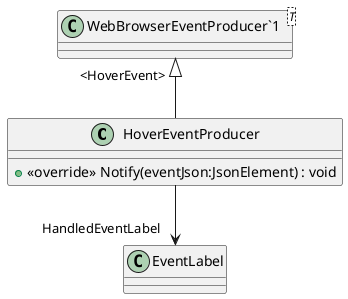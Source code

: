 @startuml
class HoverEventProducer {
    + <<override>> Notify(eventJson:JsonElement) : void
}
class "WebBrowserEventProducer`1"<T> {
}
"WebBrowserEventProducer`1" "<HoverEvent>" <|-- HoverEventProducer
HoverEventProducer --> "HandledEventLabel" EventLabel
@enduml
